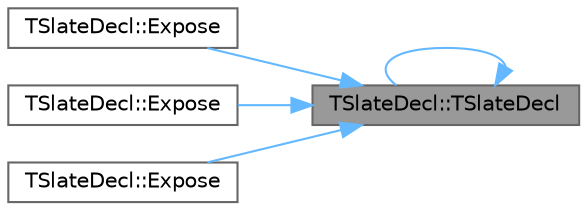 digraph "TSlateDecl::TSlateDecl"
{
 // INTERACTIVE_SVG=YES
 // LATEX_PDF_SIZE
  bgcolor="transparent";
  edge [fontname=Helvetica,fontsize=10,labelfontname=Helvetica,labelfontsize=10];
  node [fontname=Helvetica,fontsize=10,shape=box,height=0.2,width=0.4];
  rankdir="RL";
  Node1 [id="Node000001",label="TSlateDecl::TSlateDecl",height=0.2,width=0.4,color="gray40", fillcolor="grey60", style="filled", fontcolor="black",tooltip=" "];
  Node1 -> Node1 [id="edge1_Node000001_Node000001",dir="back",color="steelblue1",style="solid",tooltip=" "];
  Node1 -> Node2 [id="edge2_Node000001_Node000002",dir="back",color="steelblue1",style="solid",tooltip=" "];
  Node2 [id="Node000002",label="TSlateDecl::Expose",height=0.2,width=0.4,color="grey40", fillcolor="white", style="filled",URL="$d6/d77/structTSlateDecl.html#ae95d22e132e3c022280646f1d64c8098",tooltip="Initialize OutVarToInit with the widget that is being constructed."];
  Node1 -> Node3 [id="edge3_Node000001_Node000003",dir="back",color="steelblue1",style="solid",tooltip=" "];
  Node3 [id="Node000003",label="TSlateDecl::Expose",height=0.2,width=0.4,color="grey40", fillcolor="white", style="filled",URL="$d6/d77/structTSlateDecl.html#aa49dc1895ee6bb9c52cd7cd35021dbc0",tooltip="Initialize OutVarToInit with the widget that is being constructed."];
  Node1 -> Node4 [id="edge4_Node000001_Node000004",dir="back",color="steelblue1",style="solid",tooltip=" "];
  Node4 [id="Node000004",label="TSlateDecl::Expose",height=0.2,width=0.4,color="grey40", fillcolor="white", style="filled",URL="$d6/d77/structTSlateDecl.html#a7dbd21b87a829aa9b3c9132739c7c5dc",tooltip="Initialize a WEAK OutVarToInit with the widget that is being constructed."];
}
